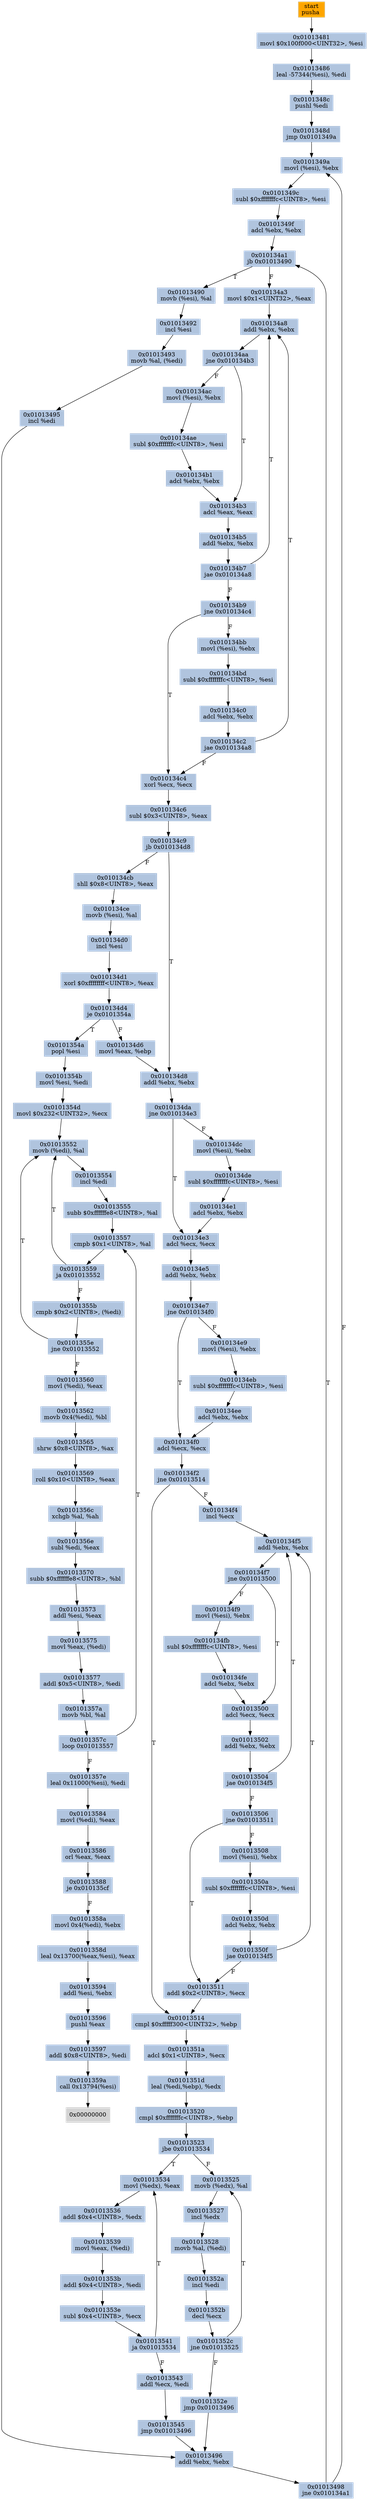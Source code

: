 digraph G {
node[shape=rectangle,style=filled,fillcolor=lightsteelblue,color=lightsteelblue]
bgcolor="transparent"
a0x01013480pusha_[label="start\npusha ",fillcolor="orange",color="lightgrey"];
a0x01013481movl_0x100f000UINT32_esi[label="0x01013481\nmovl $0x100f000<UINT32>, %esi"];
a0x01013486leal__57344esi__edi[label="0x01013486\nleal -57344(%esi), %edi"];
a0x0101348cpushl_edi[label="0x0101348c\npushl %edi"];
a0x0101348djmp_0x0101349a[label="0x0101348d\njmp 0x0101349a"];
a0x0101349amovl_esi__ebx[label="0x0101349a\nmovl (%esi), %ebx"];
a0x0101349csubl_0xfffffffcUINT8_esi[label="0x0101349c\nsubl $0xfffffffc<UINT8>, %esi"];
a0x0101349fadcl_ebx_ebx[label="0x0101349f\nadcl %ebx, %ebx"];
a0x010134a1jb_0x01013490[label="0x010134a1\njb 0x01013490"];
a0x01013490movb_esi__al[label="0x01013490\nmovb (%esi), %al"];
a0x01013492incl_esi[label="0x01013492\nincl %esi"];
a0x01013493movb_al_edi_[label="0x01013493\nmovb %al, (%edi)"];
a0x01013495incl_edi[label="0x01013495\nincl %edi"];
a0x01013496addl_ebx_ebx[label="0x01013496\naddl %ebx, %ebx"];
a0x01013498jne_0x010134a1[label="0x01013498\njne 0x010134a1"];
a0x010134a3movl_0x1UINT32_eax[label="0x010134a3\nmovl $0x1<UINT32>, %eax"];
a0x010134a8addl_ebx_ebx[label="0x010134a8\naddl %ebx, %ebx"];
a0x010134aajne_0x010134b3[label="0x010134aa\njne 0x010134b3"];
a0x010134b3adcl_eax_eax[label="0x010134b3\nadcl %eax, %eax"];
a0x010134b5addl_ebx_ebx[label="0x010134b5\naddl %ebx, %ebx"];
a0x010134b7jae_0x010134a8[label="0x010134b7\njae 0x010134a8"];
a0x010134b9jne_0x010134c4[label="0x010134b9\njne 0x010134c4"];
a0x010134c4xorl_ecx_ecx[label="0x010134c4\nxorl %ecx, %ecx"];
a0x010134c6subl_0x3UINT8_eax[label="0x010134c6\nsubl $0x3<UINT8>, %eax"];
a0x010134c9jb_0x010134d8[label="0x010134c9\njb 0x010134d8"];
a0x010134cbshll_0x8UINT8_eax[label="0x010134cb\nshll $0x8<UINT8>, %eax"];
a0x010134cemovb_esi__al[label="0x010134ce\nmovb (%esi), %al"];
a0x010134d0incl_esi[label="0x010134d0\nincl %esi"];
a0x010134d1xorl_0xffffffffUINT8_eax[label="0x010134d1\nxorl $0xffffffff<UINT8>, %eax"];
a0x010134d4je_0x0101354a[label="0x010134d4\nje 0x0101354a"];
a0x010134d6movl_eax_ebp[label="0x010134d6\nmovl %eax, %ebp"];
a0x010134d8addl_ebx_ebx[label="0x010134d8\naddl %ebx, %ebx"];
a0x010134dajne_0x010134e3[label="0x010134da\njne 0x010134e3"];
a0x010134e3adcl_ecx_ecx[label="0x010134e3\nadcl %ecx, %ecx"];
a0x010134e5addl_ebx_ebx[label="0x010134e5\naddl %ebx, %ebx"];
a0x010134e7jne_0x010134f0[label="0x010134e7\njne 0x010134f0"];
a0x010134f0adcl_ecx_ecx[label="0x010134f0\nadcl %ecx, %ecx"];
a0x010134f2jne_0x01013514[label="0x010134f2\njne 0x01013514"];
a0x01013514cmpl_0xfffff300UINT32_ebp[label="0x01013514\ncmpl $0xfffff300<UINT32>, %ebp"];
a0x0101351aadcl_0x1UINT8_ecx[label="0x0101351a\nadcl $0x1<UINT8>, %ecx"];
a0x0101351dleal_ediebp__edx[label="0x0101351d\nleal (%edi,%ebp), %edx"];
a0x01013520cmpl_0xfffffffcUINT8_ebp[label="0x01013520\ncmpl $0xfffffffc<UINT8>, %ebp"];
a0x01013523jbe_0x01013534[label="0x01013523\njbe 0x01013534"];
a0x01013534movl_edx__eax[label="0x01013534\nmovl (%edx), %eax"];
a0x01013536addl_0x4UINT8_edx[label="0x01013536\naddl $0x4<UINT8>, %edx"];
a0x01013539movl_eax_edi_[label="0x01013539\nmovl %eax, (%edi)"];
a0x0101353baddl_0x4UINT8_edi[label="0x0101353b\naddl $0x4<UINT8>, %edi"];
a0x0101353esubl_0x4UINT8_ecx[label="0x0101353e\nsubl $0x4<UINT8>, %ecx"];
a0x01013541ja_0x01013534[label="0x01013541\nja 0x01013534"];
a0x01013543addl_ecx_edi[label="0x01013543\naddl %ecx, %edi"];
a0x01013545jmp_0x01013496[label="0x01013545\njmp 0x01013496"];
a0x01013525movb_edx__al[label="0x01013525\nmovb (%edx), %al"];
a0x01013527incl_edx[label="0x01013527\nincl %edx"];
a0x01013528movb_al_edi_[label="0x01013528\nmovb %al, (%edi)"];
a0x0101352aincl_edi[label="0x0101352a\nincl %edi"];
a0x0101352bdecl_ecx[label="0x0101352b\ndecl %ecx"];
a0x0101352cjne_0x01013525[label="0x0101352c\njne 0x01013525"];
a0x0101352ejmp_0x01013496[label="0x0101352e\njmp 0x01013496"];
a0x010134e9movl_esi__ebx[label="0x010134e9\nmovl (%esi), %ebx"];
a0x010134ebsubl_0xfffffffcUINT8_esi[label="0x010134eb\nsubl $0xfffffffc<UINT8>, %esi"];
a0x010134eeadcl_ebx_ebx[label="0x010134ee\nadcl %ebx, %ebx"];
a0x010134acmovl_esi__ebx[label="0x010134ac\nmovl (%esi), %ebx"];
a0x010134aesubl_0xfffffffcUINT8_esi[label="0x010134ae\nsubl $0xfffffffc<UINT8>, %esi"];
a0x010134b1adcl_ebx_ebx[label="0x010134b1\nadcl %ebx, %ebx"];
a0x010134bbmovl_esi__ebx[label="0x010134bb\nmovl (%esi), %ebx"];
a0x010134bdsubl_0xfffffffcUINT8_esi[label="0x010134bd\nsubl $0xfffffffc<UINT8>, %esi"];
a0x010134c0adcl_ebx_ebx[label="0x010134c0\nadcl %ebx, %ebx"];
a0x010134c2jae_0x010134a8[label="0x010134c2\njae 0x010134a8"];
a0x010134f4incl_ecx[label="0x010134f4\nincl %ecx"];
a0x010134f5addl_ebx_ebx[label="0x010134f5\naddl %ebx, %ebx"];
a0x010134f7jne_0x01013500[label="0x010134f7\njne 0x01013500"];
a0x01013500adcl_ecx_ecx[label="0x01013500\nadcl %ecx, %ecx"];
a0x01013502addl_ebx_ebx[label="0x01013502\naddl %ebx, %ebx"];
a0x01013504jae_0x010134f5[label="0x01013504\njae 0x010134f5"];
a0x01013506jne_0x01013511[label="0x01013506\njne 0x01013511"];
a0x01013511addl_0x2UINT8_ecx[label="0x01013511\naddl $0x2<UINT8>, %ecx"];
a0x010134f9movl_esi__ebx[label="0x010134f9\nmovl (%esi), %ebx"];
a0x010134fbsubl_0xfffffffcUINT8_esi[label="0x010134fb\nsubl $0xfffffffc<UINT8>, %esi"];
a0x010134feadcl_ebx_ebx[label="0x010134fe\nadcl %ebx, %ebx"];
a0x010134dcmovl_esi__ebx[label="0x010134dc\nmovl (%esi), %ebx"];
a0x010134desubl_0xfffffffcUINT8_esi[label="0x010134de\nsubl $0xfffffffc<UINT8>, %esi"];
a0x010134e1adcl_ebx_ebx[label="0x010134e1\nadcl %ebx, %ebx"];
a0x01013508movl_esi__ebx[label="0x01013508\nmovl (%esi), %ebx"];
a0x0101350asubl_0xfffffffcUINT8_esi[label="0x0101350a\nsubl $0xfffffffc<UINT8>, %esi"];
a0x0101350dadcl_ebx_ebx[label="0x0101350d\nadcl %ebx, %ebx"];
a0x0101350fjae_0x010134f5[label="0x0101350f\njae 0x010134f5"];
a0x0101354apopl_esi[label="0x0101354a\npopl %esi"];
a0x0101354bmovl_esi_edi[label="0x0101354b\nmovl %esi, %edi"];
a0x0101354dmovl_0x232UINT32_ecx[label="0x0101354d\nmovl $0x232<UINT32>, %ecx"];
a0x01013552movb_edi__al[label="0x01013552\nmovb (%edi), %al"];
a0x01013554incl_edi[label="0x01013554\nincl %edi"];
a0x01013555subb_0xffffffe8UINT8_al[label="0x01013555\nsubb $0xffffffe8<UINT8>, %al"];
a0x01013557cmpb_0x1UINT8_al[label="0x01013557\ncmpb $0x1<UINT8>, %al"];
a0x01013559ja_0x01013552[label="0x01013559\nja 0x01013552"];
a0x0101355bcmpb_0x2UINT8_edi_[label="0x0101355b\ncmpb $0x2<UINT8>, (%edi)"];
a0x0101355ejne_0x01013552[label="0x0101355e\njne 0x01013552"];
a0x01013560movl_edi__eax[label="0x01013560\nmovl (%edi), %eax"];
a0x01013562movb_0x4edi__bl[label="0x01013562\nmovb 0x4(%edi), %bl"];
a0x01013565shrw_0x8UINT8_ax[label="0x01013565\nshrw $0x8<UINT8>, %ax"];
a0x01013569roll_0x10UINT8_eax[label="0x01013569\nroll $0x10<UINT8>, %eax"];
a0x0101356cxchgb_al_ah[label="0x0101356c\nxchgb %al, %ah"];
a0x0101356esubl_edi_eax[label="0x0101356e\nsubl %edi, %eax"];
a0x01013570subb_0xffffffe8UINT8_bl[label="0x01013570\nsubb $0xffffffe8<UINT8>, %bl"];
a0x01013573addl_esi_eax[label="0x01013573\naddl %esi, %eax"];
a0x01013575movl_eax_edi_[label="0x01013575\nmovl %eax, (%edi)"];
a0x01013577addl_0x5UINT8_edi[label="0x01013577\naddl $0x5<UINT8>, %edi"];
a0x0101357amovb_bl_al[label="0x0101357a\nmovb %bl, %al"];
a0x0101357cloop_0x01013557[label="0x0101357c\nloop 0x01013557"];
a0x0101357eleal_0x11000esi__edi[label="0x0101357e\nleal 0x11000(%esi), %edi"];
a0x01013584movl_edi__eax[label="0x01013584\nmovl (%edi), %eax"];
a0x01013586orl_eax_eax[label="0x01013586\norl %eax, %eax"];
a0x01013588je_0x010135cf[label="0x01013588\nje 0x010135cf"];
a0x0101358amovl_0x4edi__ebx[label="0x0101358a\nmovl 0x4(%edi), %ebx"];
a0x0101358dleal_0x13700eaxesi__eax[label="0x0101358d\nleal 0x13700(%eax,%esi), %eax"];
a0x01013594addl_esi_ebx[label="0x01013594\naddl %esi, %ebx"];
a0x01013596pushl_eax[label="0x01013596\npushl %eax"];
a0x01013597addl_0x8UINT8_edi[label="0x01013597\naddl $0x8<UINT8>, %edi"];
a0x0101359acall_0x13794esi_[label="0x0101359a\ncall 0x13794(%esi)"];
a0x00000000[label="0x00000000",fillcolor="lightgrey",color="lightgrey"];
a0x01013480pusha_ -> a0x01013481movl_0x100f000UINT32_esi [color="#000000"];
a0x01013481movl_0x100f000UINT32_esi -> a0x01013486leal__57344esi__edi [color="#000000"];
a0x01013486leal__57344esi__edi -> a0x0101348cpushl_edi [color="#000000"];
a0x0101348cpushl_edi -> a0x0101348djmp_0x0101349a [color="#000000"];
a0x0101348djmp_0x0101349a -> a0x0101349amovl_esi__ebx [color="#000000"];
a0x0101349amovl_esi__ebx -> a0x0101349csubl_0xfffffffcUINT8_esi [color="#000000"];
a0x0101349csubl_0xfffffffcUINT8_esi -> a0x0101349fadcl_ebx_ebx [color="#000000"];
a0x0101349fadcl_ebx_ebx -> a0x010134a1jb_0x01013490 [color="#000000"];
a0x010134a1jb_0x01013490 -> a0x01013490movb_esi__al [color="#000000",label="T"];
a0x01013490movb_esi__al -> a0x01013492incl_esi [color="#000000"];
a0x01013492incl_esi -> a0x01013493movb_al_edi_ [color="#000000"];
a0x01013493movb_al_edi_ -> a0x01013495incl_edi [color="#000000"];
a0x01013495incl_edi -> a0x01013496addl_ebx_ebx [color="#000000"];
a0x01013496addl_ebx_ebx -> a0x01013498jne_0x010134a1 [color="#000000"];
a0x01013498jne_0x010134a1 -> a0x010134a1jb_0x01013490 [color="#000000",label="T"];
a0x010134a1jb_0x01013490 -> a0x010134a3movl_0x1UINT32_eax [color="#000000",label="F"];
a0x010134a3movl_0x1UINT32_eax -> a0x010134a8addl_ebx_ebx [color="#000000"];
a0x010134a8addl_ebx_ebx -> a0x010134aajne_0x010134b3 [color="#000000"];
a0x010134aajne_0x010134b3 -> a0x010134b3adcl_eax_eax [color="#000000",label="T"];
a0x010134b3adcl_eax_eax -> a0x010134b5addl_ebx_ebx [color="#000000"];
a0x010134b5addl_ebx_ebx -> a0x010134b7jae_0x010134a8 [color="#000000"];
a0x010134b7jae_0x010134a8 -> a0x010134b9jne_0x010134c4 [color="#000000",label="F"];
a0x010134b9jne_0x010134c4 -> a0x010134c4xorl_ecx_ecx [color="#000000",label="T"];
a0x010134c4xorl_ecx_ecx -> a0x010134c6subl_0x3UINT8_eax [color="#000000"];
a0x010134c6subl_0x3UINT8_eax -> a0x010134c9jb_0x010134d8 [color="#000000"];
a0x010134c9jb_0x010134d8 -> a0x010134cbshll_0x8UINT8_eax [color="#000000",label="F"];
a0x010134cbshll_0x8UINT8_eax -> a0x010134cemovb_esi__al [color="#000000"];
a0x010134cemovb_esi__al -> a0x010134d0incl_esi [color="#000000"];
a0x010134d0incl_esi -> a0x010134d1xorl_0xffffffffUINT8_eax [color="#000000"];
a0x010134d1xorl_0xffffffffUINT8_eax -> a0x010134d4je_0x0101354a [color="#000000"];
a0x010134d4je_0x0101354a -> a0x010134d6movl_eax_ebp [color="#000000",label="F"];
a0x010134d6movl_eax_ebp -> a0x010134d8addl_ebx_ebx [color="#000000"];
a0x010134d8addl_ebx_ebx -> a0x010134dajne_0x010134e3 [color="#000000"];
a0x010134dajne_0x010134e3 -> a0x010134e3adcl_ecx_ecx [color="#000000",label="T"];
a0x010134e3adcl_ecx_ecx -> a0x010134e5addl_ebx_ebx [color="#000000"];
a0x010134e5addl_ebx_ebx -> a0x010134e7jne_0x010134f0 [color="#000000"];
a0x010134e7jne_0x010134f0 -> a0x010134f0adcl_ecx_ecx [color="#000000",label="T"];
a0x010134f0adcl_ecx_ecx -> a0x010134f2jne_0x01013514 [color="#000000"];
a0x010134f2jne_0x01013514 -> a0x01013514cmpl_0xfffff300UINT32_ebp [color="#000000",label="T"];
a0x01013514cmpl_0xfffff300UINT32_ebp -> a0x0101351aadcl_0x1UINT8_ecx [color="#000000"];
a0x0101351aadcl_0x1UINT8_ecx -> a0x0101351dleal_ediebp__edx [color="#000000"];
a0x0101351dleal_ediebp__edx -> a0x01013520cmpl_0xfffffffcUINT8_ebp [color="#000000"];
a0x01013520cmpl_0xfffffffcUINT8_ebp -> a0x01013523jbe_0x01013534 [color="#000000"];
a0x01013523jbe_0x01013534 -> a0x01013534movl_edx__eax [color="#000000",label="T"];
a0x01013534movl_edx__eax -> a0x01013536addl_0x4UINT8_edx [color="#000000"];
a0x01013536addl_0x4UINT8_edx -> a0x01013539movl_eax_edi_ [color="#000000"];
a0x01013539movl_eax_edi_ -> a0x0101353baddl_0x4UINT8_edi [color="#000000"];
a0x0101353baddl_0x4UINT8_edi -> a0x0101353esubl_0x4UINT8_ecx [color="#000000"];
a0x0101353esubl_0x4UINT8_ecx -> a0x01013541ja_0x01013534 [color="#000000"];
a0x01013541ja_0x01013534 -> a0x01013543addl_ecx_edi [color="#000000",label="F"];
a0x01013543addl_ecx_edi -> a0x01013545jmp_0x01013496 [color="#000000"];
a0x01013545jmp_0x01013496 -> a0x01013496addl_ebx_ebx [color="#000000"];
a0x010134c9jb_0x010134d8 -> a0x010134d8addl_ebx_ebx [color="#000000",label="T"];
a0x01013523jbe_0x01013534 -> a0x01013525movb_edx__al [color="#000000",label="F"];
a0x01013525movb_edx__al -> a0x01013527incl_edx [color="#000000"];
a0x01013527incl_edx -> a0x01013528movb_al_edi_ [color="#000000"];
a0x01013528movb_al_edi_ -> a0x0101352aincl_edi [color="#000000"];
a0x0101352aincl_edi -> a0x0101352bdecl_ecx [color="#000000"];
a0x0101352bdecl_ecx -> a0x0101352cjne_0x01013525 [color="#000000"];
a0x0101352cjne_0x01013525 -> a0x01013525movb_edx__al [color="#000000",label="T"];
a0x0101352cjne_0x01013525 -> a0x0101352ejmp_0x01013496 [color="#000000",label="F"];
a0x0101352ejmp_0x01013496 -> a0x01013496addl_ebx_ebx [color="#000000"];
a0x010134e7jne_0x010134f0 -> a0x010134e9movl_esi__ebx [color="#000000",label="F"];
a0x010134e9movl_esi__ebx -> a0x010134ebsubl_0xfffffffcUINT8_esi [color="#000000"];
a0x010134ebsubl_0xfffffffcUINT8_esi -> a0x010134eeadcl_ebx_ebx [color="#000000"];
a0x010134eeadcl_ebx_ebx -> a0x010134f0adcl_ecx_ecx [color="#000000"];
a0x01013498jne_0x010134a1 -> a0x0101349amovl_esi__ebx [color="#000000",label="F"];
a0x010134aajne_0x010134b3 -> a0x010134acmovl_esi__ebx [color="#000000",label="F"];
a0x010134acmovl_esi__ebx -> a0x010134aesubl_0xfffffffcUINT8_esi [color="#000000"];
a0x010134aesubl_0xfffffffcUINT8_esi -> a0x010134b1adcl_ebx_ebx [color="#000000"];
a0x010134b1adcl_ebx_ebx -> a0x010134b3adcl_eax_eax [color="#000000"];
a0x010134b9jne_0x010134c4 -> a0x010134bbmovl_esi__ebx [color="#000000",label="F"];
a0x010134bbmovl_esi__ebx -> a0x010134bdsubl_0xfffffffcUINT8_esi [color="#000000"];
a0x010134bdsubl_0xfffffffcUINT8_esi -> a0x010134c0adcl_ebx_ebx [color="#000000"];
a0x010134c0adcl_ebx_ebx -> a0x010134c2jae_0x010134a8 [color="#000000"];
a0x010134c2jae_0x010134a8 -> a0x010134c4xorl_ecx_ecx [color="#000000",label="F"];
a0x010134f2jne_0x01013514 -> a0x010134f4incl_ecx [color="#000000",label="F"];
a0x010134f4incl_ecx -> a0x010134f5addl_ebx_ebx [color="#000000"];
a0x010134f5addl_ebx_ebx -> a0x010134f7jne_0x01013500 [color="#000000"];
a0x010134f7jne_0x01013500 -> a0x01013500adcl_ecx_ecx [color="#000000",label="T"];
a0x01013500adcl_ecx_ecx -> a0x01013502addl_ebx_ebx [color="#000000"];
a0x01013502addl_ebx_ebx -> a0x01013504jae_0x010134f5 [color="#000000"];
a0x01013504jae_0x010134f5 -> a0x01013506jne_0x01013511 [color="#000000",label="F"];
a0x01013506jne_0x01013511 -> a0x01013511addl_0x2UINT8_ecx [color="#000000",label="T"];
a0x01013511addl_0x2UINT8_ecx -> a0x01013514cmpl_0xfffff300UINT32_ebp [color="#000000"];
a0x01013541ja_0x01013534 -> a0x01013534movl_edx__eax [color="#000000",label="T"];
a0x010134f7jne_0x01013500 -> a0x010134f9movl_esi__ebx [color="#000000",label="F"];
a0x010134f9movl_esi__ebx -> a0x010134fbsubl_0xfffffffcUINT8_esi [color="#000000"];
a0x010134fbsubl_0xfffffffcUINT8_esi -> a0x010134feadcl_ebx_ebx [color="#000000"];
a0x010134feadcl_ebx_ebx -> a0x01013500adcl_ecx_ecx [color="#000000"];
a0x01013504jae_0x010134f5 -> a0x010134f5addl_ebx_ebx [color="#000000",label="T"];
a0x010134dajne_0x010134e3 -> a0x010134dcmovl_esi__ebx [color="#000000",label="F"];
a0x010134dcmovl_esi__ebx -> a0x010134desubl_0xfffffffcUINT8_esi [color="#000000"];
a0x010134desubl_0xfffffffcUINT8_esi -> a0x010134e1adcl_ebx_ebx [color="#000000"];
a0x010134e1adcl_ebx_ebx -> a0x010134e3adcl_ecx_ecx [color="#000000"];
a0x010134b7jae_0x010134a8 -> a0x010134a8addl_ebx_ebx [color="#000000",label="T"];
a0x010134c2jae_0x010134a8 -> a0x010134a8addl_ebx_ebx [color="#000000",label="T"];
a0x01013506jne_0x01013511 -> a0x01013508movl_esi__ebx [color="#000000",label="F"];
a0x01013508movl_esi__ebx -> a0x0101350asubl_0xfffffffcUINT8_esi [color="#000000"];
a0x0101350asubl_0xfffffffcUINT8_esi -> a0x0101350dadcl_ebx_ebx [color="#000000"];
a0x0101350dadcl_ebx_ebx -> a0x0101350fjae_0x010134f5 [color="#000000"];
a0x0101350fjae_0x010134f5 -> a0x010134f5addl_ebx_ebx [color="#000000",label="T"];
a0x0101350fjae_0x010134f5 -> a0x01013511addl_0x2UINT8_ecx [color="#000000",label="F"];
a0x010134d4je_0x0101354a -> a0x0101354apopl_esi [color="#000000",label="T"];
a0x0101354apopl_esi -> a0x0101354bmovl_esi_edi [color="#000000"];
a0x0101354bmovl_esi_edi -> a0x0101354dmovl_0x232UINT32_ecx [color="#000000"];
a0x0101354dmovl_0x232UINT32_ecx -> a0x01013552movb_edi__al [color="#000000"];
a0x01013552movb_edi__al -> a0x01013554incl_edi [color="#000000"];
a0x01013554incl_edi -> a0x01013555subb_0xffffffe8UINT8_al [color="#000000"];
a0x01013555subb_0xffffffe8UINT8_al -> a0x01013557cmpb_0x1UINT8_al [color="#000000"];
a0x01013557cmpb_0x1UINT8_al -> a0x01013559ja_0x01013552 [color="#000000"];
a0x01013559ja_0x01013552 -> a0x01013552movb_edi__al [color="#000000",label="T"];
a0x01013559ja_0x01013552 -> a0x0101355bcmpb_0x2UINT8_edi_ [color="#000000",label="F"];
a0x0101355bcmpb_0x2UINT8_edi_ -> a0x0101355ejne_0x01013552 [color="#000000"];
a0x0101355ejne_0x01013552 -> a0x01013560movl_edi__eax [color="#000000",label="F"];
a0x01013560movl_edi__eax -> a0x01013562movb_0x4edi__bl [color="#000000"];
a0x01013562movb_0x4edi__bl -> a0x01013565shrw_0x8UINT8_ax [color="#000000"];
a0x01013565shrw_0x8UINT8_ax -> a0x01013569roll_0x10UINT8_eax [color="#000000"];
a0x01013569roll_0x10UINT8_eax -> a0x0101356cxchgb_al_ah [color="#000000"];
a0x0101356cxchgb_al_ah -> a0x0101356esubl_edi_eax [color="#000000"];
a0x0101356esubl_edi_eax -> a0x01013570subb_0xffffffe8UINT8_bl [color="#000000"];
a0x01013570subb_0xffffffe8UINT8_bl -> a0x01013573addl_esi_eax [color="#000000"];
a0x01013573addl_esi_eax -> a0x01013575movl_eax_edi_ [color="#000000"];
a0x01013575movl_eax_edi_ -> a0x01013577addl_0x5UINT8_edi [color="#000000"];
a0x01013577addl_0x5UINT8_edi -> a0x0101357amovb_bl_al [color="#000000"];
a0x0101357amovb_bl_al -> a0x0101357cloop_0x01013557 [color="#000000"];
a0x0101357cloop_0x01013557 -> a0x01013557cmpb_0x1UINT8_al [color="#000000",label="T"];
a0x0101355ejne_0x01013552 -> a0x01013552movb_edi__al [color="#000000",label="T"];
a0x0101357cloop_0x01013557 -> a0x0101357eleal_0x11000esi__edi [color="#000000",label="F"];
a0x0101357eleal_0x11000esi__edi -> a0x01013584movl_edi__eax [color="#000000"];
a0x01013584movl_edi__eax -> a0x01013586orl_eax_eax [color="#000000"];
a0x01013586orl_eax_eax -> a0x01013588je_0x010135cf [color="#000000"];
a0x01013588je_0x010135cf -> a0x0101358amovl_0x4edi__ebx [color="#000000",label="F"];
a0x0101358amovl_0x4edi__ebx -> a0x0101358dleal_0x13700eaxesi__eax [color="#000000"];
a0x0101358dleal_0x13700eaxesi__eax -> a0x01013594addl_esi_ebx [color="#000000"];
a0x01013594addl_esi_ebx -> a0x01013596pushl_eax [color="#000000"];
a0x01013596pushl_eax -> a0x01013597addl_0x8UINT8_edi [color="#000000"];
a0x01013597addl_0x8UINT8_edi -> a0x0101359acall_0x13794esi_ [color="#000000"];
a0x0101359acall_0x13794esi_ -> a0x00000000 [color="#000000"];
}
